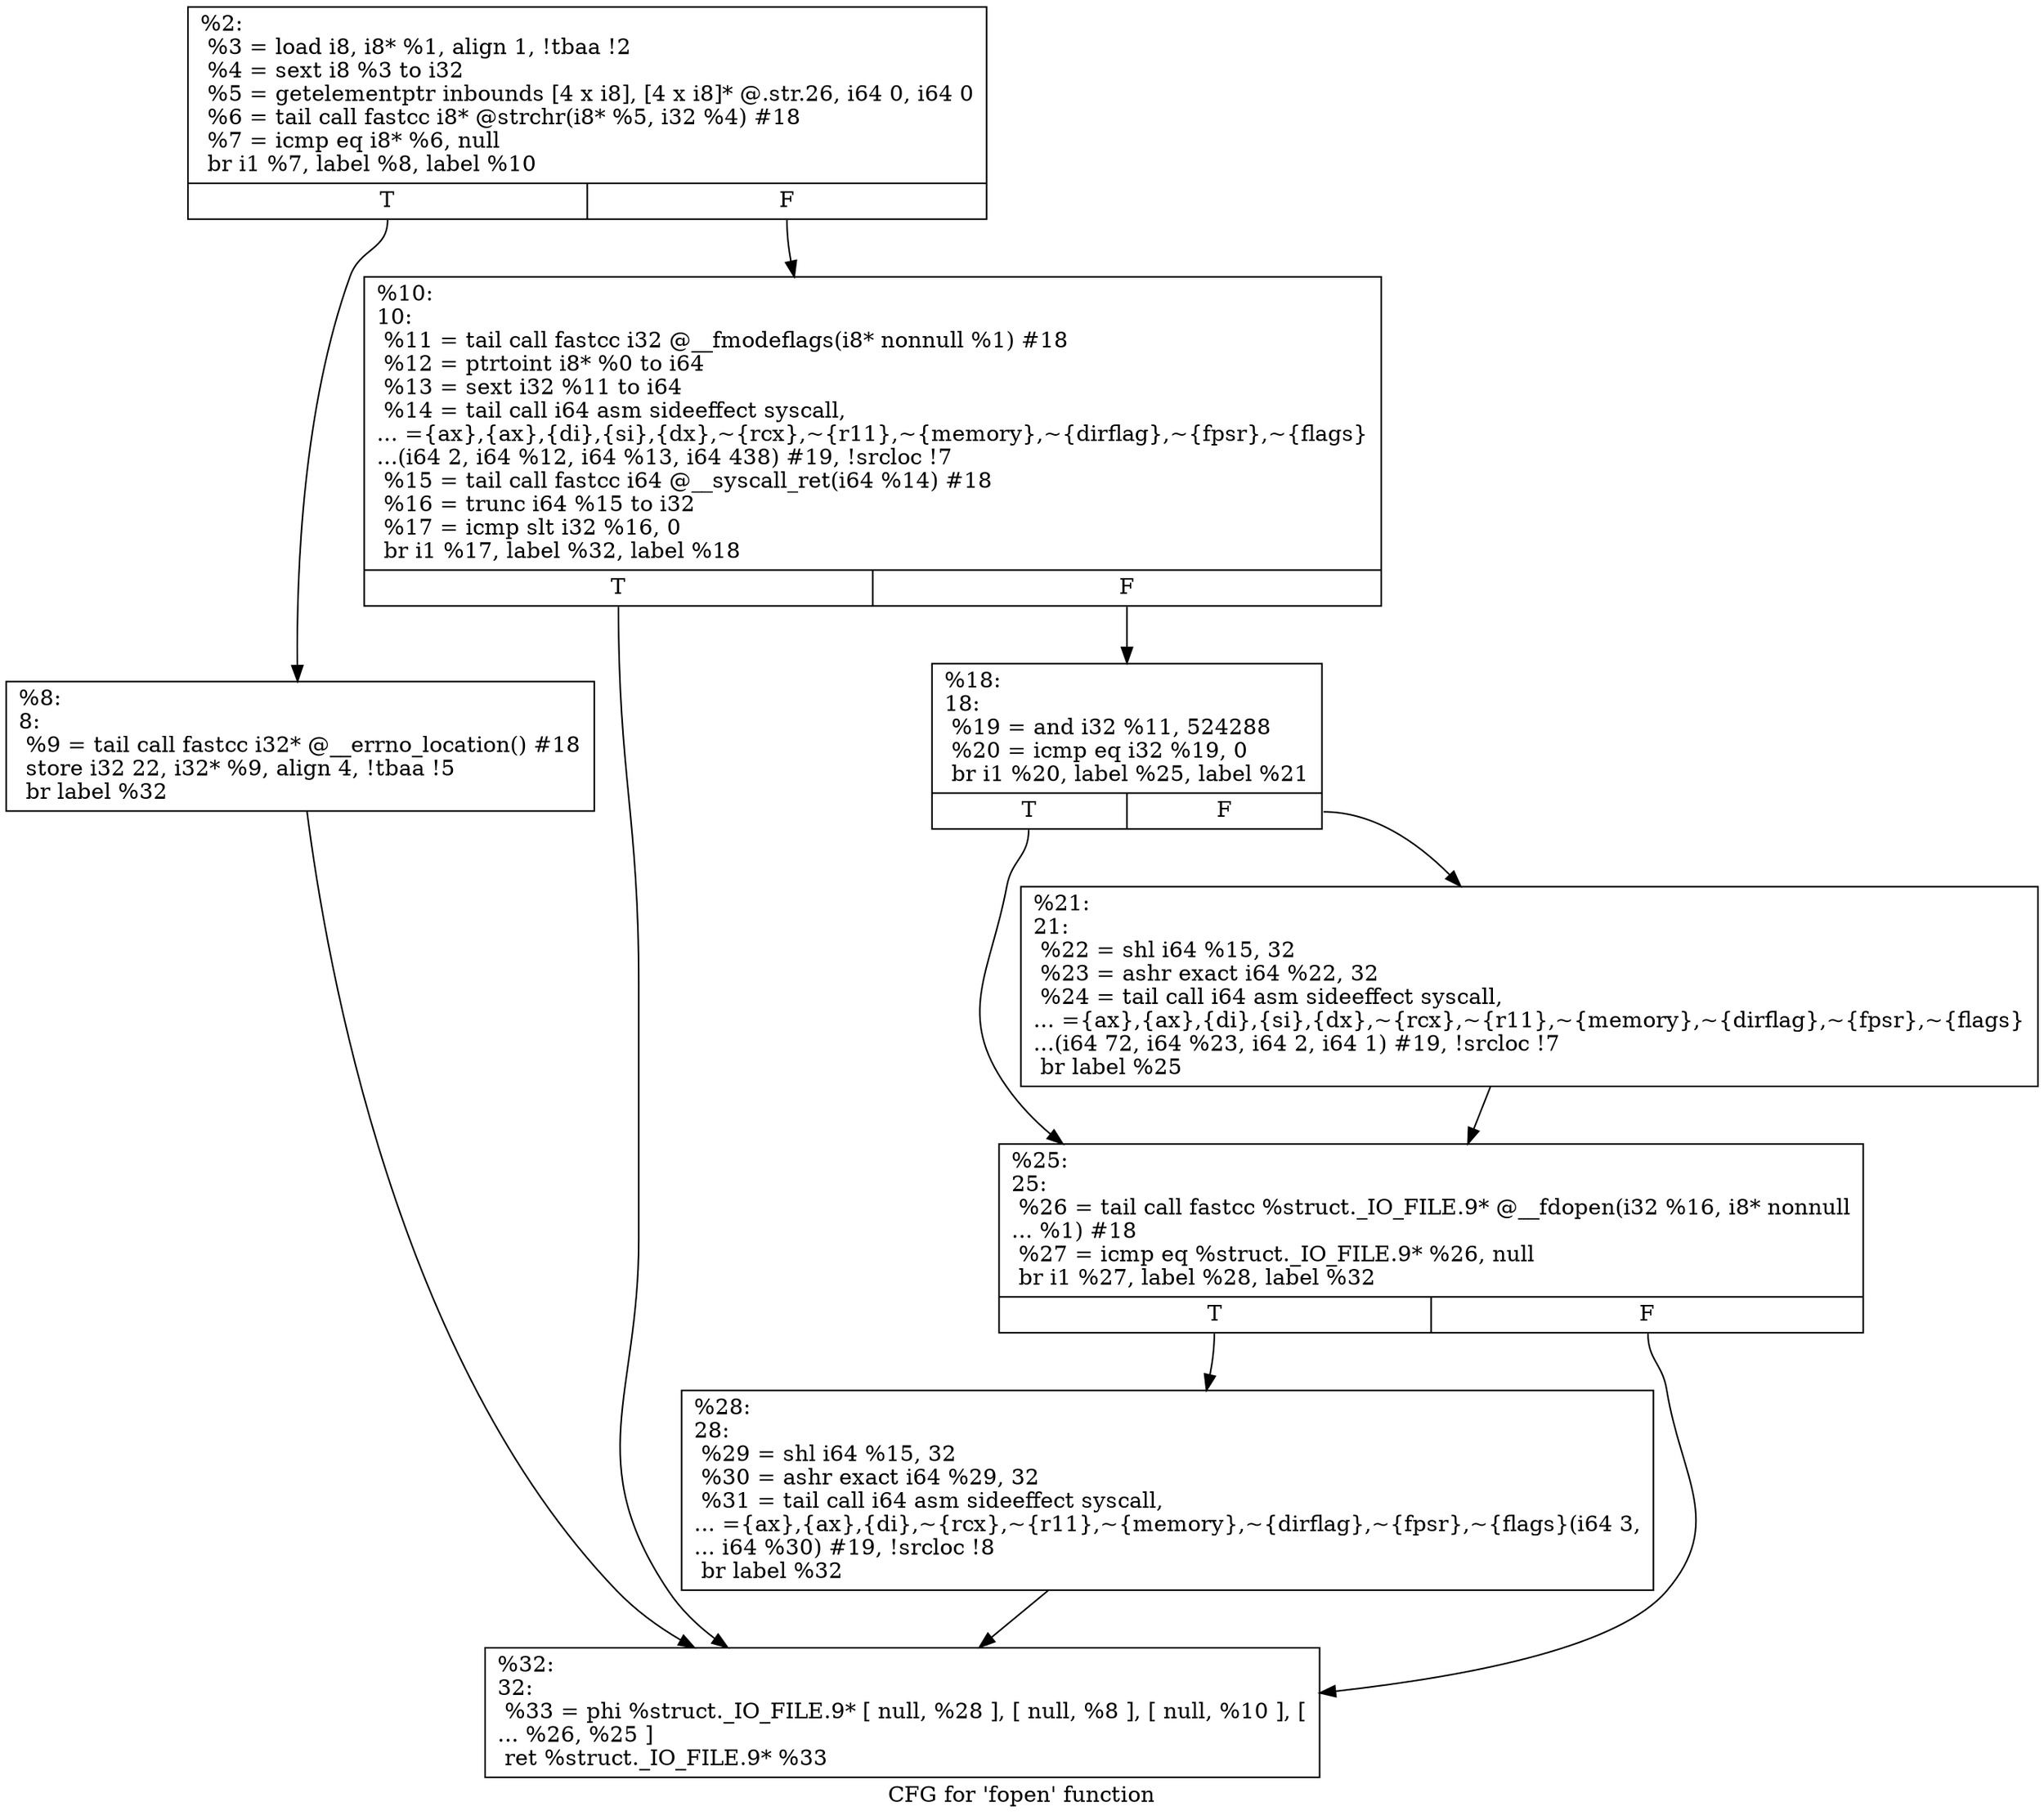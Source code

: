 digraph "CFG for 'fopen' function" {
	label="CFG for 'fopen' function";

	Node0x1ee5380 [shape=record,label="{%2:\l  %3 = load i8, i8* %1, align 1, !tbaa !2\l  %4 = sext i8 %3 to i32\l  %5 = getelementptr inbounds [4 x i8], [4 x i8]* @.str.26, i64 0, i64 0\l  %6 = tail call fastcc i8* @strchr(i8* %5, i32 %4) #18\l  %7 = icmp eq i8* %6, null\l  br i1 %7, label %8, label %10\l|{<s0>T|<s1>F}}"];
	Node0x1ee5380:s0 -> Node0x1ee53d0;
	Node0x1ee5380:s1 -> Node0x1ee5420;
	Node0x1ee53d0 [shape=record,label="{%8:\l8:                                                \l  %9 = tail call fastcc i32* @__errno_location() #18\l  store i32 22, i32* %9, align 4, !tbaa !5\l  br label %32\l}"];
	Node0x1ee53d0 -> Node0x1ee55b0;
	Node0x1ee5420 [shape=record,label="{%10:\l10:                                               \l  %11 = tail call fastcc i32 @__fmodeflags(i8* nonnull %1) #18\l  %12 = ptrtoint i8* %0 to i64\l  %13 = sext i32 %11 to i64\l  %14 = tail call i64 asm sideeffect syscall,\l... =\{ax\},\{ax\},\{di\},\{si\},\{dx\},~\{rcx\},~\{r11\},~\{memory\},~\{dirflag\},~\{fpsr\},~\{flags\}\l...(i64 2, i64 %12, i64 %13, i64 438) #19, !srcloc !7\l  %15 = tail call fastcc i64 @__syscall_ret(i64 %14) #18\l  %16 = trunc i64 %15 to i32\l  %17 = icmp slt i32 %16, 0\l  br i1 %17, label %32, label %18\l|{<s0>T|<s1>F}}"];
	Node0x1ee5420:s0 -> Node0x1ee55b0;
	Node0x1ee5420:s1 -> Node0x1ee5470;
	Node0x1ee5470 [shape=record,label="{%18:\l18:                                               \l  %19 = and i32 %11, 524288\l  %20 = icmp eq i32 %19, 0\l  br i1 %20, label %25, label %21\l|{<s0>T|<s1>F}}"];
	Node0x1ee5470:s0 -> Node0x1ee5510;
	Node0x1ee5470:s1 -> Node0x1ee54c0;
	Node0x1ee54c0 [shape=record,label="{%21:\l21:                                               \l  %22 = shl i64 %15, 32\l  %23 = ashr exact i64 %22, 32\l  %24 = tail call i64 asm sideeffect syscall,\l... =\{ax\},\{ax\},\{di\},\{si\},\{dx\},~\{rcx\},~\{r11\},~\{memory\},~\{dirflag\},~\{fpsr\},~\{flags\}\l...(i64 72, i64 %23, i64 2, i64 1) #19, !srcloc !7\l  br label %25\l}"];
	Node0x1ee54c0 -> Node0x1ee5510;
	Node0x1ee5510 [shape=record,label="{%25:\l25:                                               \l  %26 = tail call fastcc %struct._IO_FILE.9* @__fdopen(i32 %16, i8* nonnull\l... %1) #18\l  %27 = icmp eq %struct._IO_FILE.9* %26, null\l  br i1 %27, label %28, label %32\l|{<s0>T|<s1>F}}"];
	Node0x1ee5510:s0 -> Node0x1ee5560;
	Node0x1ee5510:s1 -> Node0x1ee55b0;
	Node0x1ee5560 [shape=record,label="{%28:\l28:                                               \l  %29 = shl i64 %15, 32\l  %30 = ashr exact i64 %29, 32\l  %31 = tail call i64 asm sideeffect syscall,\l... =\{ax\},\{ax\},\{di\},~\{rcx\},~\{r11\},~\{memory\},~\{dirflag\},~\{fpsr\},~\{flags\}(i64 3,\l... i64 %30) #19, !srcloc !8\l  br label %32\l}"];
	Node0x1ee5560 -> Node0x1ee55b0;
	Node0x1ee55b0 [shape=record,label="{%32:\l32:                                               \l  %33 = phi %struct._IO_FILE.9* [ null, %28 ], [ null, %8 ], [ null, %10 ], [\l... %26, %25 ]\l  ret %struct._IO_FILE.9* %33\l}"];
}
